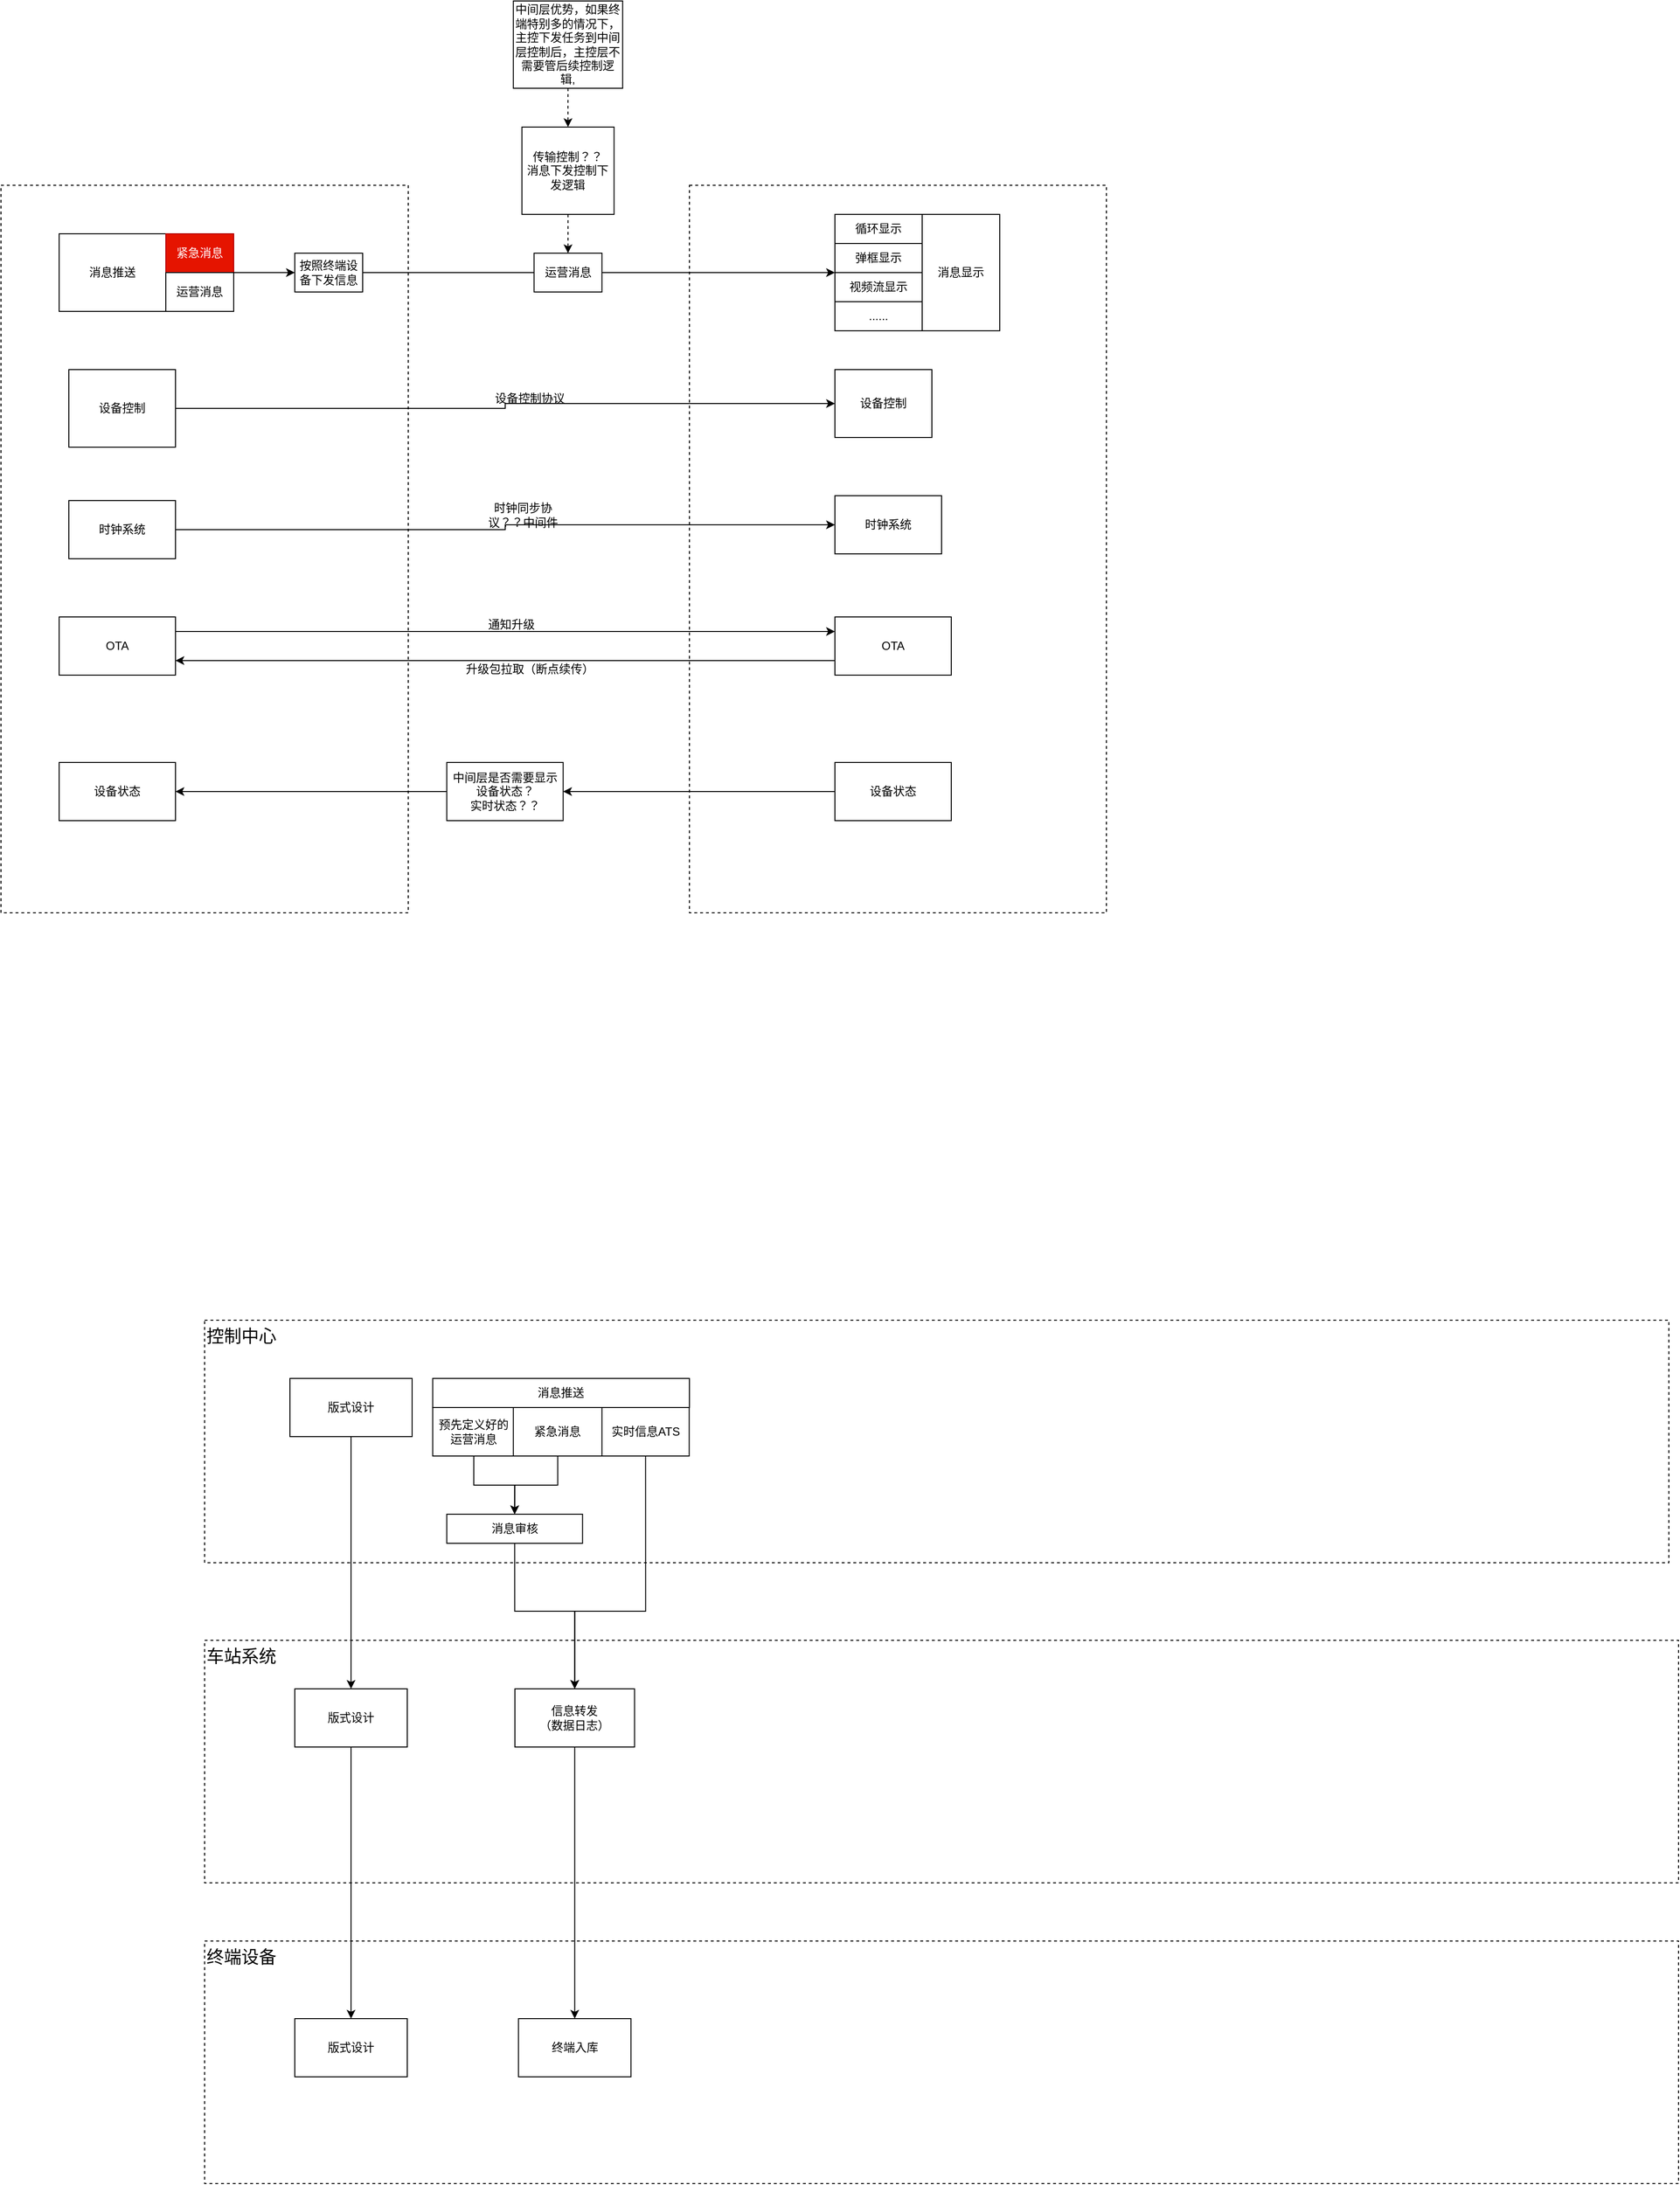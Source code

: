 <mxfile version="21.3.4" type="github">
  <diagram name="第 1 页" id="WxWkG-pKVZrvrhtKARHQ">
    <mxGraphModel dx="1744" dy="2078" grid="1" gridSize="10" guides="1" tooltips="1" connect="1" arrows="1" fold="1" page="1" pageScale="1" pageWidth="827" pageHeight="1169" math="0" shadow="0">
      <root>
        <mxCell id="0" />
        <mxCell id="1" parent="0" />
        <mxCell id="FDIz5WSHnkQEFrHZKm8G-6" value="&lt;font style=&quot;font-size: 18px;&quot;&gt;控制中心&lt;/font&gt;" style="rounded=0;whiteSpace=wrap;html=1;align=left;verticalAlign=top;dashed=1;" vertex="1" parent="1">
          <mxGeometry x="250" y="1210" width="1510" height="250" as="geometry" />
        </mxCell>
        <mxCell id="FDIz5WSHnkQEFrHZKm8G-10" value="&lt;font style=&quot;font-size: 18px;&quot;&gt;终端设备&lt;/font&gt;" style="rounded=0;whiteSpace=wrap;html=1;align=left;verticalAlign=top;dashed=1;" vertex="1" parent="1">
          <mxGeometry x="250" y="1850" width="1520" height="250" as="geometry" />
        </mxCell>
        <mxCell id="FDIz5WSHnkQEFrHZKm8G-11" value="&lt;font style=&quot;font-size: 18px;&quot;&gt;车站系统&lt;/font&gt;" style="rounded=0;whiteSpace=wrap;html=1;align=left;verticalAlign=top;dashed=1;" vertex="1" parent="1">
          <mxGeometry x="250" y="1540" width="1520" height="250" as="geometry" />
        </mxCell>
        <mxCell id="MEf120TzHeJ7vrePYZAw-9" value="" style="rounded=0;whiteSpace=wrap;html=1;dashed=1;" parent="1" vertex="1">
          <mxGeometry x="750" y="40" width="430" height="750" as="geometry" />
        </mxCell>
        <mxCell id="MEf120TzHeJ7vrePYZAw-5" value="" style="rounded=0;whiteSpace=wrap;html=1;dashed=1;" parent="1" vertex="1">
          <mxGeometry x="40" y="40" width="420" height="750" as="geometry" />
        </mxCell>
        <mxCell id="MEf120TzHeJ7vrePYZAw-6" value="消息推送" style="rounded=0;whiteSpace=wrap;html=1;" parent="1" vertex="1">
          <mxGeometry x="100" y="90" width="110" height="80" as="geometry" />
        </mxCell>
        <mxCell id="MEf120TzHeJ7vrePYZAw-10" value="消息显示" style="rounded=0;whiteSpace=wrap;html=1;" parent="1" vertex="1">
          <mxGeometry x="990" y="70" width="80" height="120" as="geometry" />
        </mxCell>
        <mxCell id="MEf120TzHeJ7vrePYZAw-19" style="edgeStyle=orthogonalEdgeStyle;rounded=0;orthogonalLoop=1;jettySize=auto;html=1;exitX=1;exitY=0.25;exitDx=0;exitDy=0;entryX=0;entryY=0.25;entryDx=0;entryDy=0;" parent="1" source="MEf120TzHeJ7vrePYZAw-12" target="MEf120TzHeJ7vrePYZAw-13" edge="1">
          <mxGeometry relative="1" as="geometry" />
        </mxCell>
        <mxCell id="MEf120TzHeJ7vrePYZAw-12" value="OTA" style="rounded=0;whiteSpace=wrap;html=1;" parent="1" vertex="1">
          <mxGeometry x="100" y="485" width="120" height="60" as="geometry" />
        </mxCell>
        <mxCell id="MEf120TzHeJ7vrePYZAw-20" style="edgeStyle=orthogonalEdgeStyle;rounded=0;orthogonalLoop=1;jettySize=auto;html=1;exitX=0;exitY=0.75;exitDx=0;exitDy=0;entryX=1;entryY=0.75;entryDx=0;entryDy=0;" parent="1" source="MEf120TzHeJ7vrePYZAw-13" target="MEf120TzHeJ7vrePYZAw-12" edge="1">
          <mxGeometry relative="1" as="geometry" />
        </mxCell>
        <mxCell id="MEf120TzHeJ7vrePYZAw-13" value="OTA" style="rounded=0;whiteSpace=wrap;html=1;" parent="1" vertex="1">
          <mxGeometry x="900" y="485" width="120" height="60" as="geometry" />
        </mxCell>
        <mxCell id="MEf120TzHeJ7vrePYZAw-17" value="升级包拉取（断点续传）" style="text;html=1;align=center;verticalAlign=middle;resizable=0;points=[];autosize=1;strokeColor=none;fillColor=none;" parent="1" vertex="1">
          <mxGeometry x="504.75" y="524" width="160" height="30" as="geometry" />
        </mxCell>
        <mxCell id="MEf120TzHeJ7vrePYZAw-18" value="通知升级" style="text;html=1;align=center;verticalAlign=middle;resizable=0;points=[];autosize=1;strokeColor=none;fillColor=none;" parent="1" vertex="1">
          <mxGeometry x="531.25" y="478" width="70" height="30" as="geometry" />
        </mxCell>
        <mxCell id="MEf120TzHeJ7vrePYZAw-23" value="紧急消息" style="rounded=0;whiteSpace=wrap;html=1;fillColor=#e51400;fontColor=#ffffff;strokeColor=#B20000;" parent="1" vertex="1">
          <mxGeometry x="210" y="90" width="70" height="40" as="geometry" />
        </mxCell>
        <mxCell id="MEf120TzHeJ7vrePYZAw-43" style="edgeStyle=orthogonalEdgeStyle;rounded=0;orthogonalLoop=1;jettySize=auto;html=1;exitX=1;exitY=0;exitDx=0;exitDy=0;entryX=0;entryY=0.5;entryDx=0;entryDy=0;" parent="1" source="MEf120TzHeJ7vrePYZAw-24" target="MEf120TzHeJ7vrePYZAw-41" edge="1">
          <mxGeometry relative="1" as="geometry">
            <Array as="points">
              <mxPoint x="310" y="130" />
              <mxPoint x="310" y="130" />
            </Array>
          </mxGeometry>
        </mxCell>
        <mxCell id="MEf120TzHeJ7vrePYZAw-24" value="运营消息" style="rounded=0;whiteSpace=wrap;html=1;" parent="1" vertex="1">
          <mxGeometry x="210" y="130" width="70" height="40" as="geometry" />
        </mxCell>
        <mxCell id="MEf120TzHeJ7vrePYZAw-25" value="循环显示" style="rounded=0;whiteSpace=wrap;html=1;" parent="1" vertex="1">
          <mxGeometry x="900" y="70" width="90" height="30" as="geometry" />
        </mxCell>
        <mxCell id="MEf120TzHeJ7vrePYZAw-26" value="弹框显示" style="rounded=0;whiteSpace=wrap;html=1;" parent="1" vertex="1">
          <mxGeometry x="900" y="100" width="90" height="30" as="geometry" />
        </mxCell>
        <mxCell id="MEf120TzHeJ7vrePYZAw-27" value="视频流显示" style="rounded=0;whiteSpace=wrap;html=1;" parent="1" vertex="1">
          <mxGeometry x="900" y="130" width="90" height="30" as="geometry" />
        </mxCell>
        <mxCell id="MEf120TzHeJ7vrePYZAw-29" value="......" style="rounded=0;whiteSpace=wrap;html=1;" parent="1" vertex="1">
          <mxGeometry x="900" y="160" width="90" height="30" as="geometry" />
        </mxCell>
        <mxCell id="MEf120TzHeJ7vrePYZAw-34" style="edgeStyle=orthogonalEdgeStyle;rounded=0;orthogonalLoop=1;jettySize=auto;html=1;exitX=1;exitY=0.5;exitDx=0;exitDy=0;" parent="1" source="MEf120TzHeJ7vrePYZAw-30" target="MEf120TzHeJ7vrePYZAw-31" edge="1">
          <mxGeometry relative="1" as="geometry" />
        </mxCell>
        <mxCell id="MEf120TzHeJ7vrePYZAw-30" value="设备控制" style="rounded=0;whiteSpace=wrap;html=1;" parent="1" vertex="1">
          <mxGeometry x="110" y="230" width="110" height="80" as="geometry" />
        </mxCell>
        <mxCell id="MEf120TzHeJ7vrePYZAw-31" value="设备控制" style="rounded=0;whiteSpace=wrap;html=1;" parent="1" vertex="1">
          <mxGeometry x="900" y="230" width="100" height="70" as="geometry" />
        </mxCell>
        <mxCell id="MEf120TzHeJ7vrePYZAw-36" value="设备控制协议" style="text;html=1;strokeColor=none;fillColor=none;align=center;verticalAlign=middle;whiteSpace=wrap;rounded=0;" parent="1" vertex="1">
          <mxGeometry x="543.5" y="245" width="82.5" height="30" as="geometry" />
        </mxCell>
        <mxCell id="MEf120TzHeJ7vrePYZAw-45" style="edgeStyle=orthogonalEdgeStyle;rounded=0;orthogonalLoop=1;jettySize=auto;html=1;exitX=1;exitY=0.5;exitDx=0;exitDy=0;entryX=0;entryY=0.5;entryDx=0;entryDy=0;" parent="1" source="MEf120TzHeJ7vrePYZAw-37" target="MEf120TzHeJ7vrePYZAw-38" edge="1">
          <mxGeometry relative="1" as="geometry" />
        </mxCell>
        <mxCell id="MEf120TzHeJ7vrePYZAw-37" value="时钟系统" style="rounded=0;whiteSpace=wrap;html=1;" parent="1" vertex="1">
          <mxGeometry x="110" y="365" width="110" height="60" as="geometry" />
        </mxCell>
        <mxCell id="MEf120TzHeJ7vrePYZAw-38" value="时钟系统" style="rounded=0;whiteSpace=wrap;html=1;" parent="1" vertex="1">
          <mxGeometry x="900" y="360" width="110" height="60" as="geometry" />
        </mxCell>
        <mxCell id="MEf120TzHeJ7vrePYZAw-44" style="edgeStyle=orthogonalEdgeStyle;rounded=0;orthogonalLoop=1;jettySize=auto;html=1;exitX=1;exitY=0.5;exitDx=0;exitDy=0;" parent="1" source="MEf120TzHeJ7vrePYZAw-41" edge="1">
          <mxGeometry relative="1" as="geometry">
            <mxPoint x="900" y="130" as="targetPoint" />
            <Array as="points">
              <mxPoint x="900" y="130" />
            </Array>
          </mxGeometry>
        </mxCell>
        <mxCell id="MEf120TzHeJ7vrePYZAw-41" value="按照终端设备下发信息" style="rounded=0;whiteSpace=wrap;html=1;" parent="1" vertex="1">
          <mxGeometry x="343" y="110" width="70" height="40" as="geometry" />
        </mxCell>
        <mxCell id="MEf120TzHeJ7vrePYZAw-46" value="时钟同步协议？？中间件" style="text;html=1;strokeColor=none;fillColor=none;align=center;verticalAlign=middle;whiteSpace=wrap;rounded=0;" parent="1" vertex="1">
          <mxGeometry x="537.25" y="365" width="82.5" height="30" as="geometry" />
        </mxCell>
        <mxCell id="MEf120TzHeJ7vrePYZAw-47" value="中间层优势，如果终端特别多的情况下，主控下发任务到中间层控制后，主控层不需要管后续控制逻辑," style="rounded=0;whiteSpace=wrap;html=1;" parent="1" vertex="1">
          <mxGeometry x="568.37" y="-150" width="112.75" height="90" as="geometry" />
        </mxCell>
        <mxCell id="MEf120TzHeJ7vrePYZAw-51" value="" style="edgeStyle=orthogonalEdgeStyle;rounded=0;orthogonalLoop=1;jettySize=auto;html=1;exitX=0.5;exitY=1;exitDx=0;exitDy=0;entryX=0.5;entryY=0;entryDx=0;entryDy=0;dashed=1;" parent="1" source="MEf120TzHeJ7vrePYZAw-33" target="MEf120TzHeJ7vrePYZAw-50" edge="1">
          <mxGeometry relative="1" as="geometry">
            <mxPoint x="631" y="-40" as="sourcePoint" />
            <mxPoint x="664" y="770" as="targetPoint" />
          </mxGeometry>
        </mxCell>
        <mxCell id="MEf120TzHeJ7vrePYZAw-50" value="运营消息" style="rounded=0;whiteSpace=wrap;html=1;" parent="1" vertex="1">
          <mxGeometry x="589.75" y="110" width="70" height="40" as="geometry" />
        </mxCell>
        <mxCell id="MEf120TzHeJ7vrePYZAw-52" value="" style="edgeStyle=orthogonalEdgeStyle;rounded=0;orthogonalLoop=1;jettySize=auto;html=1;exitX=0.5;exitY=1;exitDx=0;exitDy=0;entryX=0.5;entryY=0;entryDx=0;entryDy=0;dashed=1;" parent="1" source="MEf120TzHeJ7vrePYZAw-47" target="MEf120TzHeJ7vrePYZAw-33" edge="1">
          <mxGeometry relative="1" as="geometry">
            <mxPoint x="631" y="-40" as="sourcePoint" />
            <mxPoint x="625" y="110" as="targetPoint" />
          </mxGeometry>
        </mxCell>
        <mxCell id="MEf120TzHeJ7vrePYZAw-33" value="传输控制？？&lt;br&gt;消息下发控制下发逻辑" style="rounded=0;whiteSpace=wrap;html=1;" parent="1" vertex="1">
          <mxGeometry x="577.25" y="-20" width="95" height="90" as="geometry" />
        </mxCell>
        <mxCell id="FDIz5WSHnkQEFrHZKm8G-4" style="edgeStyle=orthogonalEdgeStyle;rounded=0;orthogonalLoop=1;jettySize=auto;html=1;exitX=0;exitY=0.5;exitDx=0;exitDy=0;" edge="1" parent="1" source="FDIz5WSHnkQEFrHZKm8G-1" target="FDIz5WSHnkQEFrHZKm8G-3">
          <mxGeometry relative="1" as="geometry" />
        </mxCell>
        <mxCell id="FDIz5WSHnkQEFrHZKm8G-1" value="设备状态" style="rounded=0;whiteSpace=wrap;html=1;" vertex="1" parent="1">
          <mxGeometry x="900" y="635" width="120" height="60" as="geometry" />
        </mxCell>
        <mxCell id="FDIz5WSHnkQEFrHZKm8G-2" value="设备状态" style="rounded=0;whiteSpace=wrap;html=1;" vertex="1" parent="1">
          <mxGeometry x="100" y="635" width="120" height="60" as="geometry" />
        </mxCell>
        <mxCell id="FDIz5WSHnkQEFrHZKm8G-5" style="edgeStyle=orthogonalEdgeStyle;rounded=0;orthogonalLoop=1;jettySize=auto;html=1;exitX=0;exitY=0.5;exitDx=0;exitDy=0;entryX=1;entryY=0.5;entryDx=0;entryDy=0;" edge="1" parent="1" source="FDIz5WSHnkQEFrHZKm8G-3" target="FDIz5WSHnkQEFrHZKm8G-2">
          <mxGeometry relative="1" as="geometry" />
        </mxCell>
        <mxCell id="FDIz5WSHnkQEFrHZKm8G-3" value="中间层是否需要显示设备状态？&lt;br&gt;实时状态？？" style="rounded=0;whiteSpace=wrap;html=1;" vertex="1" parent="1">
          <mxGeometry x="499.75" y="635" width="120" height="60" as="geometry" />
        </mxCell>
        <mxCell id="FDIz5WSHnkQEFrHZKm8G-16" style="edgeStyle=orthogonalEdgeStyle;rounded=0;orthogonalLoop=1;jettySize=auto;html=1;exitX=0.5;exitY=1;exitDx=0;exitDy=0;entryX=0.5;entryY=0;entryDx=0;entryDy=0;" edge="1" parent="1" source="FDIz5WSHnkQEFrHZKm8G-12" target="FDIz5WSHnkQEFrHZKm8G-13">
          <mxGeometry relative="1" as="geometry" />
        </mxCell>
        <mxCell id="FDIz5WSHnkQEFrHZKm8G-12" value="版式设计" style="rounded=0;whiteSpace=wrap;html=1;" vertex="1" parent="1">
          <mxGeometry x="338" y="1270" width="126" height="60" as="geometry" />
        </mxCell>
        <mxCell id="FDIz5WSHnkQEFrHZKm8G-17" style="edgeStyle=orthogonalEdgeStyle;rounded=0;orthogonalLoop=1;jettySize=auto;html=1;exitX=0.5;exitY=1;exitDx=0;exitDy=0;entryX=0.5;entryY=0;entryDx=0;entryDy=0;" edge="1" parent="1" source="FDIz5WSHnkQEFrHZKm8G-13" target="FDIz5WSHnkQEFrHZKm8G-15">
          <mxGeometry relative="1" as="geometry" />
        </mxCell>
        <mxCell id="FDIz5WSHnkQEFrHZKm8G-13" value="版式设计" style="rounded=0;whiteSpace=wrap;html=1;" vertex="1" parent="1">
          <mxGeometry x="343" y="1590" width="116" height="60" as="geometry" />
        </mxCell>
        <mxCell id="FDIz5WSHnkQEFrHZKm8G-15" value="版式设计" style="rounded=0;whiteSpace=wrap;html=1;" vertex="1" parent="1">
          <mxGeometry x="343" y="1930" width="116" height="60" as="geometry" />
        </mxCell>
        <mxCell id="FDIz5WSHnkQEFrHZKm8G-18" value="消息推送" style="rounded=0;whiteSpace=wrap;html=1;" vertex="1" parent="1">
          <mxGeometry x="485.25" y="1270" width="264.75" height="30" as="geometry" />
        </mxCell>
        <mxCell id="FDIz5WSHnkQEFrHZKm8G-23" style="edgeStyle=orthogonalEdgeStyle;rounded=0;orthogonalLoop=1;jettySize=auto;html=1;exitX=0.5;exitY=1;exitDx=0;exitDy=0;entryX=0.5;entryY=0;entryDx=0;entryDy=0;" edge="1" parent="1" source="FDIz5WSHnkQEFrHZKm8G-19" target="FDIz5WSHnkQEFrHZKm8G-21">
          <mxGeometry relative="1" as="geometry" />
        </mxCell>
        <mxCell id="FDIz5WSHnkQEFrHZKm8G-19" value="预先定义好的运营消息" style="rounded=0;whiteSpace=wrap;html=1;" vertex="1" parent="1">
          <mxGeometry x="485.25" y="1300" width="84.75" height="50" as="geometry" />
        </mxCell>
        <mxCell id="FDIz5WSHnkQEFrHZKm8G-24" style="edgeStyle=orthogonalEdgeStyle;rounded=0;orthogonalLoop=1;jettySize=auto;html=1;exitX=0.5;exitY=1;exitDx=0;exitDy=0;entryX=0.5;entryY=0;entryDx=0;entryDy=0;" edge="1" parent="1" source="FDIz5WSHnkQEFrHZKm8G-20" target="FDIz5WSHnkQEFrHZKm8G-21">
          <mxGeometry relative="1" as="geometry" />
        </mxCell>
        <mxCell id="FDIz5WSHnkQEFrHZKm8G-20" value="紧急消息" style="rounded=0;whiteSpace=wrap;html=1;" vertex="1" parent="1">
          <mxGeometry x="568.37" y="1300" width="91.63" height="50" as="geometry" />
        </mxCell>
        <mxCell id="FDIz5WSHnkQEFrHZKm8G-26" style="edgeStyle=orthogonalEdgeStyle;rounded=0;orthogonalLoop=1;jettySize=auto;html=1;exitX=0.5;exitY=1;exitDx=0;exitDy=0;entryX=0.5;entryY=0;entryDx=0;entryDy=0;" edge="1" parent="1" source="FDIz5WSHnkQEFrHZKm8G-21" target="FDIz5WSHnkQEFrHZKm8G-27">
          <mxGeometry relative="1" as="geometry">
            <mxPoint x="569.75" y="1590" as="targetPoint" />
            <Array as="points">
              <mxPoint x="570" y="1510" />
              <mxPoint x="632" y="1510" />
            </Array>
          </mxGeometry>
        </mxCell>
        <mxCell id="FDIz5WSHnkQEFrHZKm8G-21" value="消息审核" style="rounded=0;whiteSpace=wrap;html=1;" vertex="1" parent="1">
          <mxGeometry x="499.75" y="1410" width="140" height="30" as="geometry" />
        </mxCell>
        <mxCell id="FDIz5WSHnkQEFrHZKm8G-28" style="edgeStyle=orthogonalEdgeStyle;rounded=0;orthogonalLoop=1;jettySize=auto;html=1;exitX=0.5;exitY=1;exitDx=0;exitDy=0;entryX=0.5;entryY=0;entryDx=0;entryDy=0;" edge="1" parent="1" source="FDIz5WSHnkQEFrHZKm8G-22" target="FDIz5WSHnkQEFrHZKm8G-27">
          <mxGeometry relative="1" as="geometry">
            <Array as="points">
              <mxPoint x="705" y="1510" />
              <mxPoint x="632" y="1510" />
            </Array>
          </mxGeometry>
        </mxCell>
        <mxCell id="FDIz5WSHnkQEFrHZKm8G-22" value="实时信息ATS" style="rounded=0;whiteSpace=wrap;html=1;" vertex="1" parent="1">
          <mxGeometry x="659.75" y="1300" width="90" height="50" as="geometry" />
        </mxCell>
        <mxCell id="FDIz5WSHnkQEFrHZKm8G-30" style="edgeStyle=orthogonalEdgeStyle;rounded=0;orthogonalLoop=1;jettySize=auto;html=1;exitX=0.5;exitY=1;exitDx=0;exitDy=0;entryX=0.5;entryY=0;entryDx=0;entryDy=0;" edge="1" parent="1" source="FDIz5WSHnkQEFrHZKm8G-27" target="FDIz5WSHnkQEFrHZKm8G-29">
          <mxGeometry relative="1" as="geometry" />
        </mxCell>
        <mxCell id="FDIz5WSHnkQEFrHZKm8G-27" value="信息转发&lt;br&gt;（数据日志）" style="rounded=0;whiteSpace=wrap;html=1;" vertex="1" parent="1">
          <mxGeometry x="570" y="1590" width="123.37" height="60" as="geometry" />
        </mxCell>
        <mxCell id="FDIz5WSHnkQEFrHZKm8G-29" value="终端入库" style="rounded=0;whiteSpace=wrap;html=1;" vertex="1" parent="1">
          <mxGeometry x="573.69" y="1930" width="116" height="60" as="geometry" />
        </mxCell>
      </root>
    </mxGraphModel>
  </diagram>
</mxfile>
